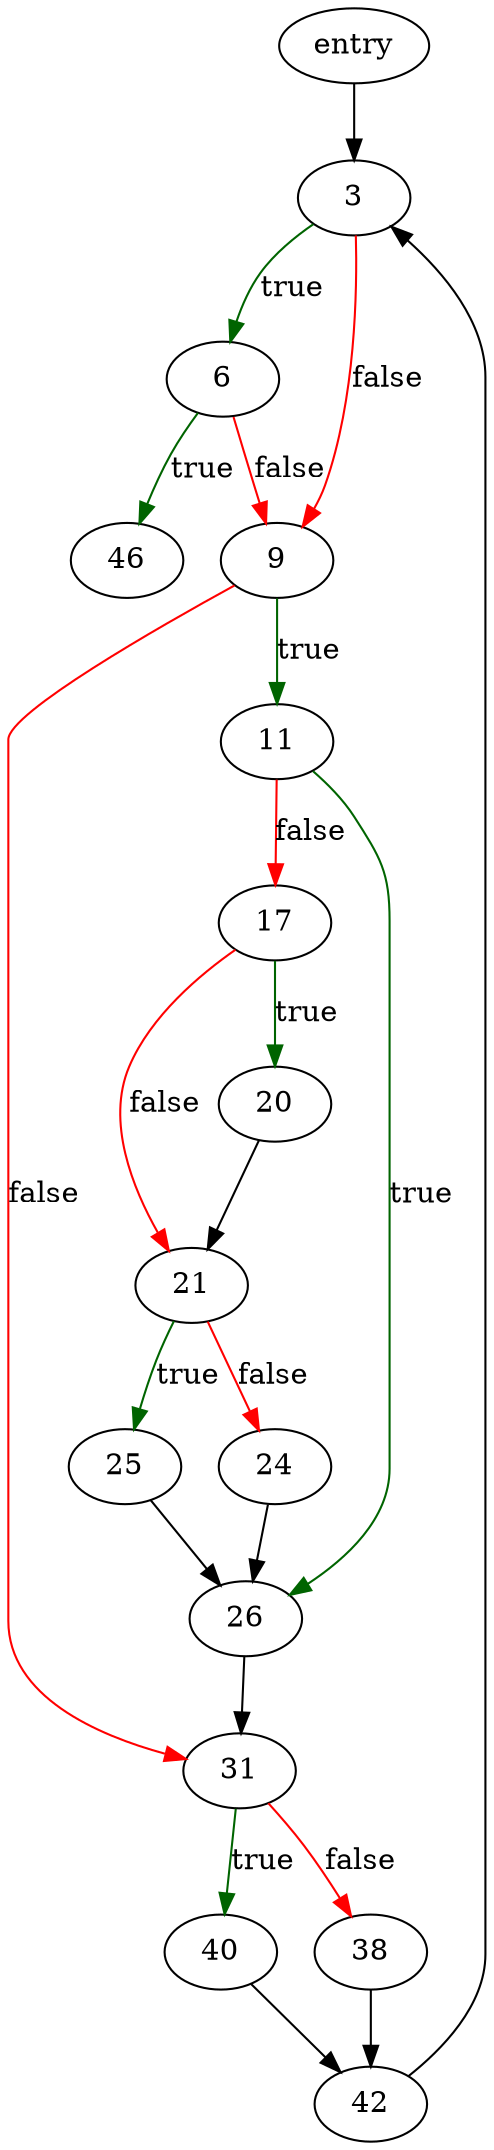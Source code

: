 digraph "process_signals" {
	// Node definitions.
	0 [label=entry];
	3;
	6;
	9;
	11;
	17;
	20;
	21;
	24;
	25;
	26;
	31;
	38;
	40;
	42;
	46;

	// Edge definitions.
	0 -> 3;
	3 -> 6 [
		color=darkgreen
		label=true
	];
	3 -> 9 [
		color=red
		label=false
	];
	6 -> 9 [
		color=red
		label=false
	];
	6 -> 46 [
		color=darkgreen
		label=true
	];
	9 -> 11 [
		color=darkgreen
		label=true
	];
	9 -> 31 [
		color=red
		label=false
	];
	11 -> 17 [
		color=red
		label=false
	];
	11 -> 26 [
		color=darkgreen
		label=true
	];
	17 -> 20 [
		color=darkgreen
		label=true
	];
	17 -> 21 [
		color=red
		label=false
	];
	20 -> 21;
	21 -> 24 [
		color=red
		label=false
	];
	21 -> 25 [
		color=darkgreen
		label=true
	];
	24 -> 26;
	25 -> 26;
	26 -> 31;
	31 -> 38 [
		color=red
		label=false
	];
	31 -> 40 [
		color=darkgreen
		label=true
	];
	38 -> 42;
	40 -> 42;
	42 -> 3;
}